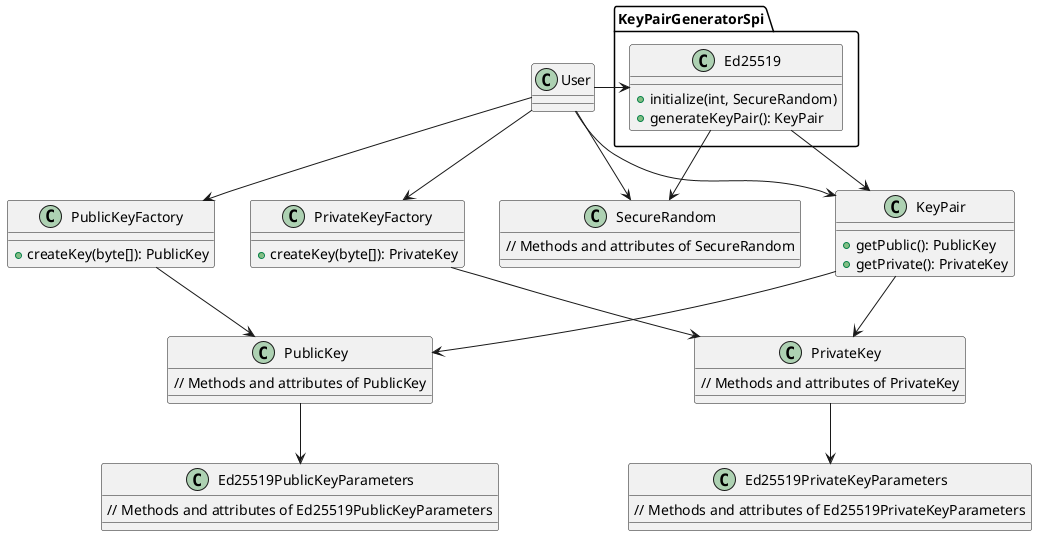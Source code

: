 @startuml

class User {
}

class KeyPairGeneratorSpi.Ed25519 {
    +initialize(int, SecureRandom)
    +generateKeyPair(): KeyPair
}

class SecureRandom {
    // Methods and attributes of SecureRandom
}

class KeyPair {
    +getPublic(): PublicKey
    +getPrivate(): PrivateKey
}

class PrivateKeyFactory {
    +createKey(byte[]): PrivateKey
}

class PublicKeyFactory {
    +createKey(byte[]): PublicKey
}

class PublicKey {
    // Methods and attributes of PublicKey
}

class PrivateKey {
    // Methods and attributes of PrivateKey
}

class Ed25519PrivateKeyParameters {
    // Methods and attributes of Ed25519PrivateKeyParameters
}

class Ed25519PublicKeyParameters {
    // Methods and attributes of Ed25519PublicKeyParameters
}

User --> KeyPairGeneratorSpi.Ed25519
User --> SecureRandom
User --> KeyPair
User --> PrivateKeyFactory
User --> PublicKeyFactory
KeyPairGeneratorSpi.Ed25519 --> SecureRandom
KeyPairGeneratorSpi.Ed25519 --> KeyPair
KeyPair --> PublicKey
KeyPair --> PrivateKey
PrivateKeyFactory --> PrivateKey
PublicKeyFactory --> PublicKey
PrivateKey --> Ed25519PrivateKeyParameters
PublicKey --> Ed25519PublicKeyParameters

@enduml
